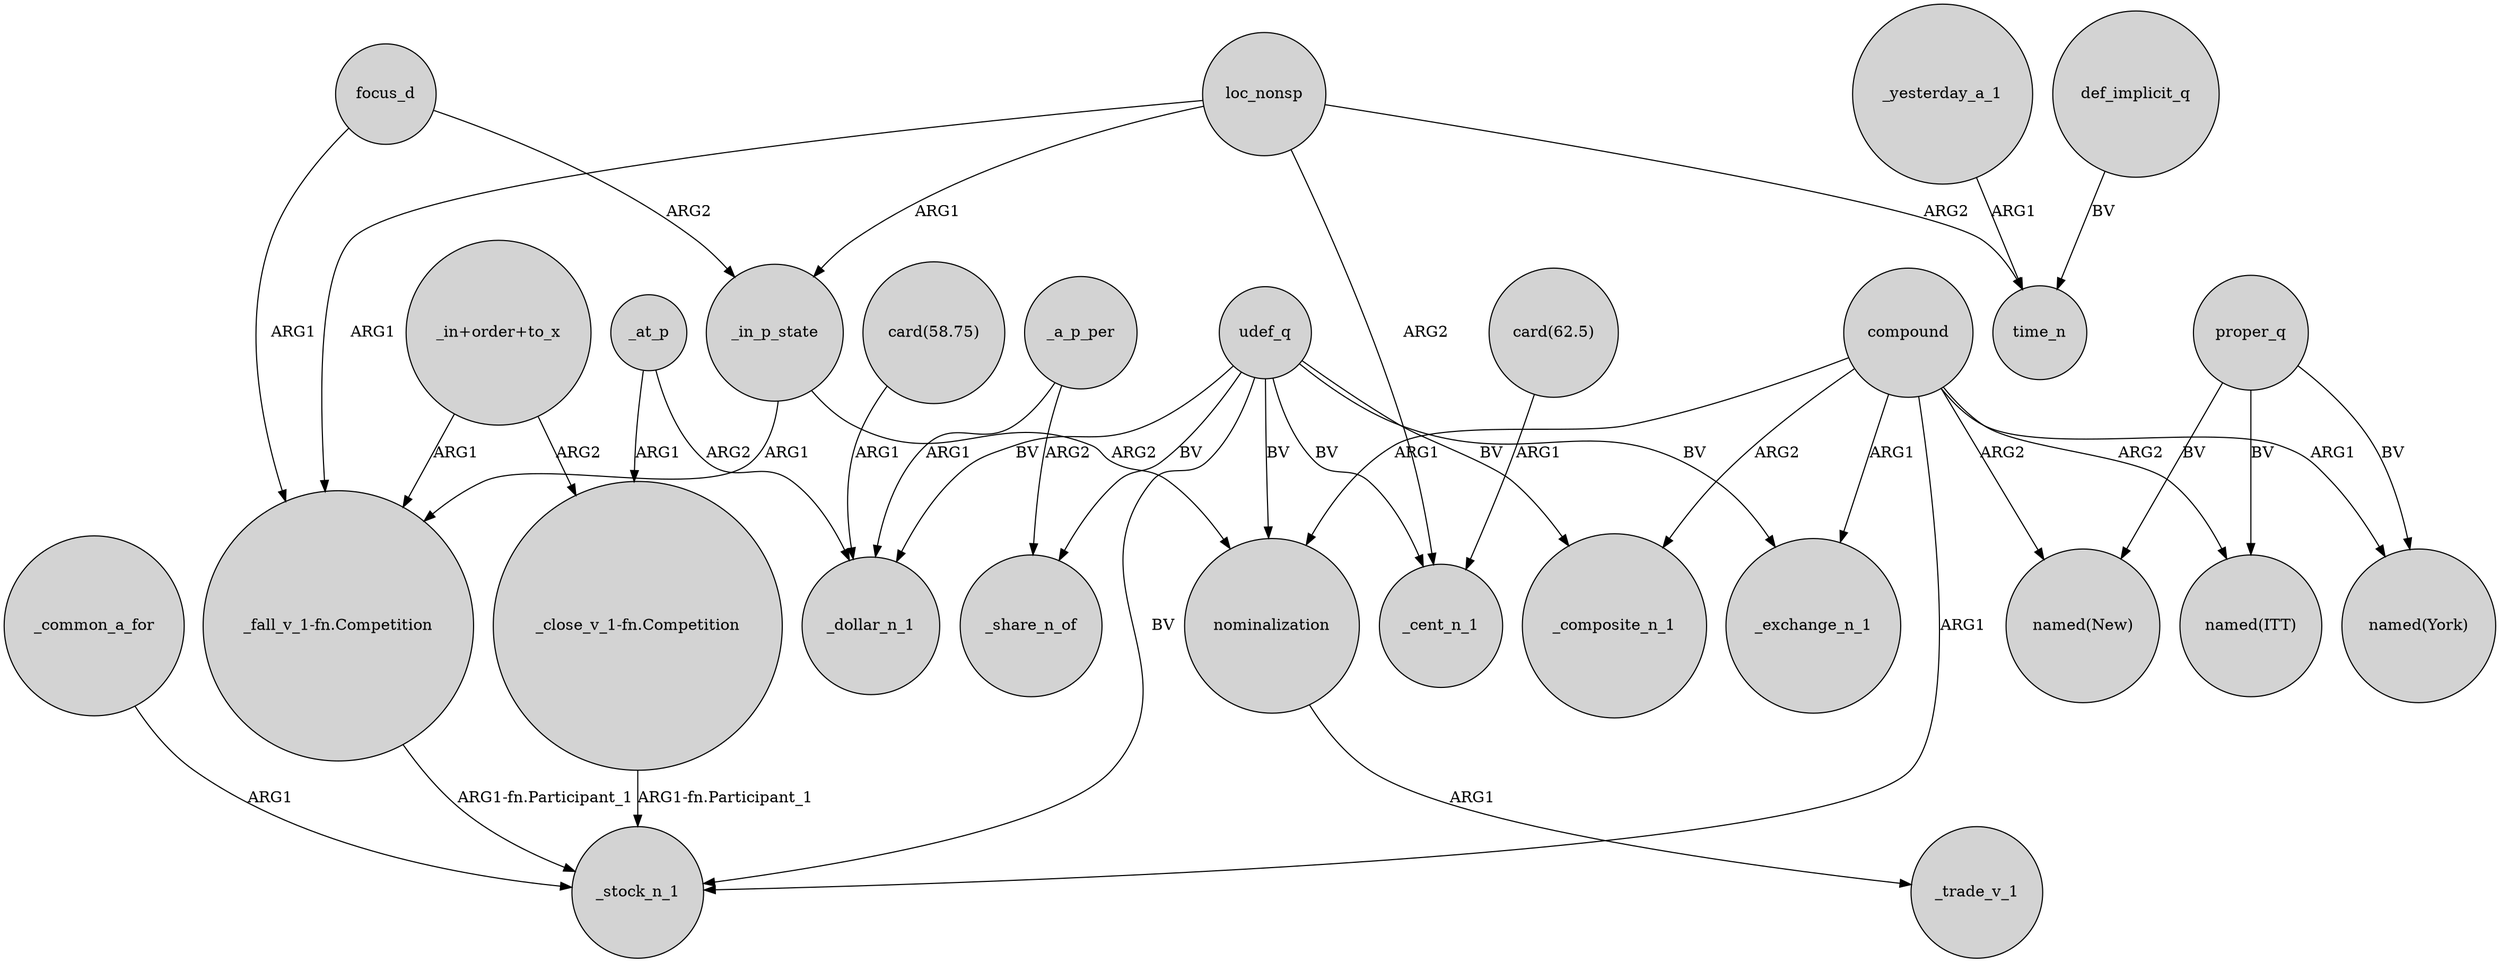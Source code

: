 digraph {
	node [shape=circle style=filled]
	_in_p_state -> nominalization [label=ARG2]
	"_in+order+to_x" -> "_fall_v_1-fn.Competition" [label=ARG1]
	focus_d -> _in_p_state [label=ARG2]
	_common_a_for -> _stock_n_1 [label=ARG1]
	_at_p -> "_close_v_1-fn.Competition" [label=ARG1]
	compound -> "named(New)" [label=ARG2]
	"_close_v_1-fn.Competition" -> _stock_n_1 [label="ARG1-fn.Participant_1"]
	proper_q -> "named(New)" [label=BV]
	loc_nonsp -> "_fall_v_1-fn.Competition" [label=ARG1]
	udef_q -> nominalization [label=BV]
	udef_q -> _exchange_n_1 [label=BV]
	_yesterday_a_1 -> time_n [label=ARG1]
	"card(58.75)" -> _dollar_n_1 [label=ARG1]
	udef_q -> _cent_n_1 [label=BV]
	compound -> _exchange_n_1 [label=ARG1]
	loc_nonsp -> _cent_n_1 [label=ARG2]
	compound -> _stock_n_1 [label=ARG1]
	proper_q -> "named(ITT)" [label=BV]
	proper_q -> "named(York)" [label=BV]
	compound -> nominalization [label=ARG1]
	udef_q -> _stock_n_1 [label=BV]
	_at_p -> _dollar_n_1 [label=ARG2]
	_a_p_per -> _share_n_of [label=ARG2]
	udef_q -> _share_n_of [label=BV]
	udef_q -> _dollar_n_1 [label=BV]
	"_fall_v_1-fn.Competition" -> _stock_n_1 [label="ARG1-fn.Participant_1"]
	_a_p_per -> _dollar_n_1 [label=ARG1]
	_in_p_state -> "_fall_v_1-fn.Competition" [label=ARG1]
	"_in+order+to_x" -> "_close_v_1-fn.Competition" [label=ARG2]
	udef_q -> _composite_n_1 [label=BV]
	focus_d -> "_fall_v_1-fn.Competition" [label=ARG1]
	loc_nonsp -> time_n [label=ARG2]
	compound -> "named(York)" [label=ARG1]
	def_implicit_q -> time_n [label=BV]
	compound -> _composite_n_1 [label=ARG2]
	"card(62.5)" -> _cent_n_1 [label=ARG1]
	loc_nonsp -> _in_p_state [label=ARG1]
	nominalization -> _trade_v_1 [label=ARG1]
	compound -> "named(ITT)" [label=ARG2]
}
